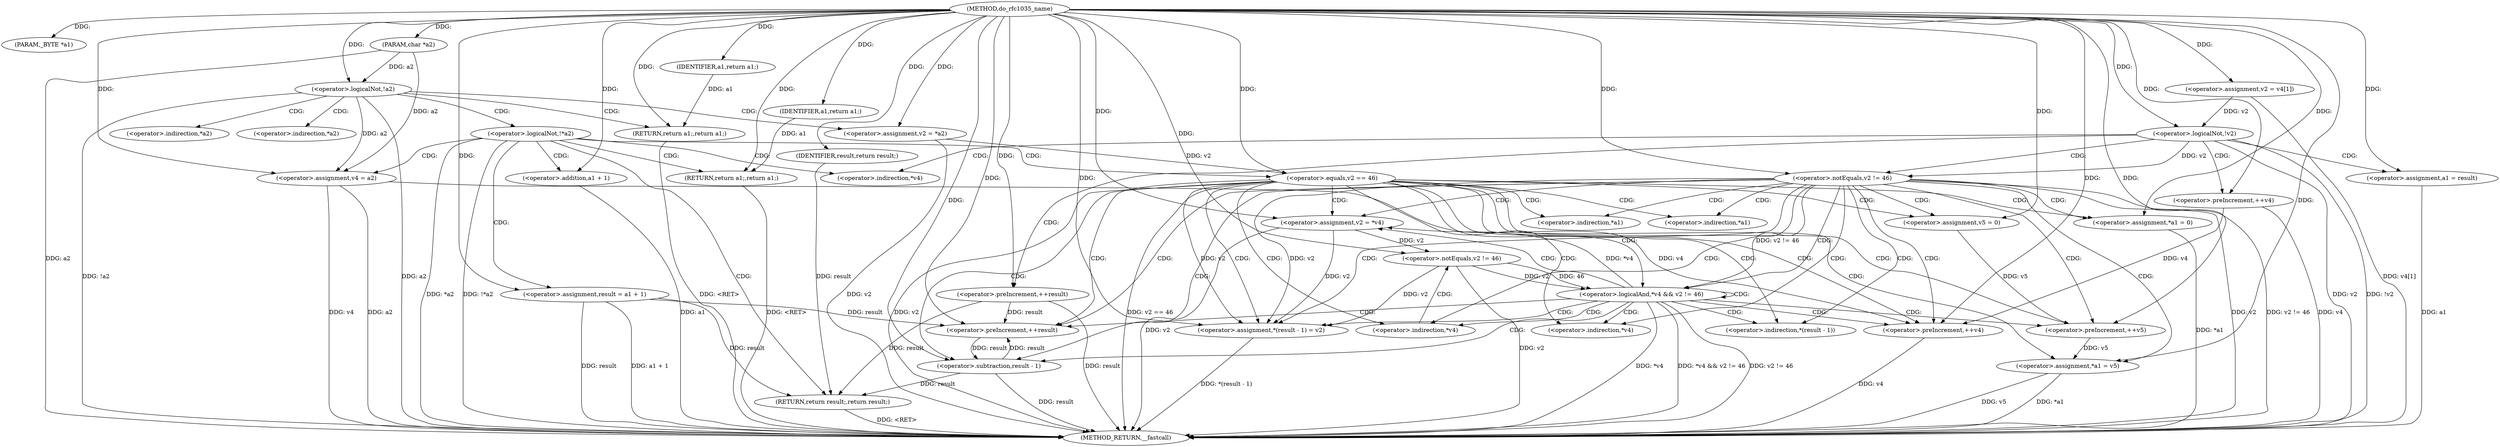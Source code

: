 digraph do_rfc1035_name {  
"1000105" [label = "(METHOD,do_rfc1035_name)" ]
"1000206" [label = "(METHOD_RETURN,__fastcall)" ]
"1000106" [label = "(PARAM,_BYTE *a1)" ]
"1000107" [label = "(PARAM,char *a2)" ]
"1000114" [label = "(<operator>.logicalNot,!a2)" ]
"1000116" [label = "(RETURN,return a1;,return a1;)" ]
"1000117" [label = "(IDENTIFIER,a1,return a1;)" ]
"1000118" [label = "(<operator>.assignment,v2 = *a2)" ]
"1000123" [label = "(<operator>.logicalNot,!*a2)" ]
"1000126" [label = "(RETURN,return a1;,return a1;)" ]
"1000127" [label = "(IDENTIFIER,a1,return a1;)" ]
"1000128" [label = "(<operator>.assignment,result = a1 + 1)" ]
"1000130" [label = "(<operator>.addition,a1 + 1)" ]
"1000133" [label = "(<operator>.assignment,v4 = a2)" ]
"1000137" [label = "(<operator>.equals,v2 == 46)" ]
"1000142" [label = "(<operator>.assignment,v5 = 0)" ]
"1000147" [label = "(<operator>.preIncrement,++result)" ]
"1000149" [label = "(<operator>.preIncrement,++v4)" ]
"1000151" [label = "(<operator>.assignment,*(result - 1) = v2)" ]
"1000153" [label = "(<operator>.subtraction,result - 1)" ]
"1000157" [label = "(<operator>.assignment,v2 = *v4)" ]
"1000161" [label = "(<operator>.preIncrement,++v5)" ]
"1000163" [label = "(<operator>.logicalAnd,*v4 && v2 != 46)" ]
"1000166" [label = "(<operator>.notEquals,v2 != 46)" ]
"1000170" [label = "(<operator>.assignment,*a1 = v5)" ]
"1000176" [label = "(<operator>.assignment,*a1 = 0)" ]
"1000182" [label = "(<operator>.assignment,v2 = v4[1])" ]
"1000188" [label = "(<operator>.logicalNot,!v2)" ]
"1000191" [label = "(<operator>.assignment,a1 = result)" ]
"1000194" [label = "(<operator>.preIncrement,++v4)" ]
"1000196" [label = "(<operator>.preIncrement,++result)" ]
"1000199" [label = "(<operator>.notEquals,v2 != 46)" ]
"1000204" [label = "(RETURN,return result;,return result;)" ]
"1000205" [label = "(IDENTIFIER,result,return result;)" ]
"1000120" [label = "(<operator>.indirection,*a2)" ]
"1000124" [label = "(<operator>.indirection,*a2)" ]
"1000152" [label = "(<operator>.indirection,*(result - 1))" ]
"1000159" [label = "(<operator>.indirection,*v4)" ]
"1000164" [label = "(<operator>.indirection,*v4)" ]
"1000171" [label = "(<operator>.indirection,*a1)" ]
"1000174" [label = "(<operator>.indirection,*v4)" ]
"1000177" [label = "(<operator>.indirection,*a1)" ]
  "1000126" -> "1000206"  [ label = "DDG: <RET>"] 
  "1000116" -> "1000206"  [ label = "DDG: <RET>"] 
  "1000123" -> "1000206"  [ label = "DDG: *a2"] 
  "1000151" -> "1000206"  [ label = "DDG: *(result - 1)"] 
  "1000118" -> "1000206"  [ label = "DDG: v2"] 
  "1000137" -> "1000206"  [ label = "DDG: v2"] 
  "1000130" -> "1000206"  [ label = "DDG: a1"] 
  "1000114" -> "1000206"  [ label = "DDG: !a2"] 
  "1000194" -> "1000206"  [ label = "DDG: v4"] 
  "1000196" -> "1000206"  [ label = "DDG: result"] 
  "1000163" -> "1000206"  [ label = "DDG: *v4"] 
  "1000166" -> "1000206"  [ label = "DDG: v2"] 
  "1000107" -> "1000206"  [ label = "DDG: a2"] 
  "1000199" -> "1000206"  [ label = "DDG: v2"] 
  "1000199" -> "1000206"  [ label = "DDG: v2 != 46"] 
  "1000163" -> "1000206"  [ label = "DDG: *v4 && v2 != 46"] 
  "1000188" -> "1000206"  [ label = "DDG: v2"] 
  "1000163" -> "1000206"  [ label = "DDG: v2 != 46"] 
  "1000182" -> "1000206"  [ label = "DDG: v4[1]"] 
  "1000128" -> "1000206"  [ label = "DDG: a1 + 1"] 
  "1000137" -> "1000206"  [ label = "DDG: v2 == 46"] 
  "1000133" -> "1000206"  [ label = "DDG: v4"] 
  "1000149" -> "1000206"  [ label = "DDG: v4"] 
  "1000157" -> "1000206"  [ label = "DDG: v2"] 
  "1000114" -> "1000206"  [ label = "DDG: a2"] 
  "1000170" -> "1000206"  [ label = "DDG: *a1"] 
  "1000188" -> "1000206"  [ label = "DDG: !v2"] 
  "1000133" -> "1000206"  [ label = "DDG: a2"] 
  "1000191" -> "1000206"  [ label = "DDG: a1"] 
  "1000176" -> "1000206"  [ label = "DDG: *a1"] 
  "1000170" -> "1000206"  [ label = "DDG: v5"] 
  "1000128" -> "1000206"  [ label = "DDG: result"] 
  "1000153" -> "1000206"  [ label = "DDG: result"] 
  "1000123" -> "1000206"  [ label = "DDG: !*a2"] 
  "1000204" -> "1000206"  [ label = "DDG: <RET>"] 
  "1000105" -> "1000106"  [ label = "DDG: "] 
  "1000105" -> "1000107"  [ label = "DDG: "] 
  "1000107" -> "1000114"  [ label = "DDG: a2"] 
  "1000105" -> "1000114"  [ label = "DDG: "] 
  "1000117" -> "1000116"  [ label = "DDG: a1"] 
  "1000105" -> "1000116"  [ label = "DDG: "] 
  "1000105" -> "1000117"  [ label = "DDG: "] 
  "1000105" -> "1000118"  [ label = "DDG: "] 
  "1000127" -> "1000126"  [ label = "DDG: a1"] 
  "1000105" -> "1000126"  [ label = "DDG: "] 
  "1000105" -> "1000127"  [ label = "DDG: "] 
  "1000105" -> "1000128"  [ label = "DDG: "] 
  "1000105" -> "1000130"  [ label = "DDG: "] 
  "1000114" -> "1000133"  [ label = "DDG: a2"] 
  "1000107" -> "1000133"  [ label = "DDG: a2"] 
  "1000105" -> "1000133"  [ label = "DDG: "] 
  "1000118" -> "1000137"  [ label = "DDG: v2"] 
  "1000105" -> "1000137"  [ label = "DDG: "] 
  "1000105" -> "1000142"  [ label = "DDG: "] 
  "1000128" -> "1000147"  [ label = "DDG: result"] 
  "1000196" -> "1000147"  [ label = "DDG: result"] 
  "1000153" -> "1000147"  [ label = "DDG: result"] 
  "1000105" -> "1000147"  [ label = "DDG: "] 
  "1000133" -> "1000149"  [ label = "DDG: v4"] 
  "1000194" -> "1000149"  [ label = "DDG: v4"] 
  "1000105" -> "1000149"  [ label = "DDG: "] 
  "1000166" -> "1000151"  [ label = "DDG: v2"] 
  "1000199" -> "1000151"  [ label = "DDG: v2"] 
  "1000157" -> "1000151"  [ label = "DDG: v2"] 
  "1000137" -> "1000151"  [ label = "DDG: v2"] 
  "1000105" -> "1000151"  [ label = "DDG: "] 
  "1000147" -> "1000153"  [ label = "DDG: result"] 
  "1000105" -> "1000153"  [ label = "DDG: "] 
  "1000163" -> "1000157"  [ label = "DDG: *v4"] 
  "1000105" -> "1000157"  [ label = "DDG: "] 
  "1000142" -> "1000161"  [ label = "DDG: v5"] 
  "1000105" -> "1000161"  [ label = "DDG: "] 
  "1000199" -> "1000163"  [ label = "DDG: v2 != 46"] 
  "1000166" -> "1000163"  [ label = "DDG: v2"] 
  "1000166" -> "1000163"  [ label = "DDG: 46"] 
  "1000157" -> "1000166"  [ label = "DDG: v2"] 
  "1000105" -> "1000166"  [ label = "DDG: "] 
  "1000161" -> "1000170"  [ label = "DDG: v5"] 
  "1000105" -> "1000170"  [ label = "DDG: "] 
  "1000105" -> "1000176"  [ label = "DDG: "] 
  "1000105" -> "1000182"  [ label = "DDG: "] 
  "1000182" -> "1000188"  [ label = "DDG: v2"] 
  "1000105" -> "1000188"  [ label = "DDG: "] 
  "1000105" -> "1000191"  [ label = "DDG: "] 
  "1000105" -> "1000194"  [ label = "DDG: "] 
  "1000105" -> "1000196"  [ label = "DDG: "] 
  "1000188" -> "1000199"  [ label = "DDG: v2"] 
  "1000105" -> "1000199"  [ label = "DDG: "] 
  "1000205" -> "1000204"  [ label = "DDG: result"] 
  "1000128" -> "1000204"  [ label = "DDG: result"] 
  "1000196" -> "1000204"  [ label = "DDG: result"] 
  "1000153" -> "1000204"  [ label = "DDG: result"] 
  "1000105" -> "1000205"  [ label = "DDG: "] 
  "1000114" -> "1000124"  [ label = "CDG: "] 
  "1000114" -> "1000123"  [ label = "CDG: "] 
  "1000114" -> "1000120"  [ label = "CDG: "] 
  "1000114" -> "1000118"  [ label = "CDG: "] 
  "1000114" -> "1000116"  [ label = "CDG: "] 
  "1000123" -> "1000174"  [ label = "CDG: "] 
  "1000123" -> "1000204"  [ label = "CDG: "] 
  "1000123" -> "1000128"  [ label = "CDG: "] 
  "1000123" -> "1000126"  [ label = "CDG: "] 
  "1000123" -> "1000137"  [ label = "CDG: "] 
  "1000123" -> "1000133"  [ label = "CDG: "] 
  "1000123" -> "1000130"  [ label = "CDG: "] 
  "1000137" -> "1000176"  [ label = "CDG: "] 
  "1000137" -> "1000171"  [ label = "CDG: "] 
  "1000137" -> "1000170"  [ label = "CDG: "] 
  "1000137" -> "1000164"  [ label = "CDG: "] 
  "1000137" -> "1000163"  [ label = "CDG: "] 
  "1000137" -> "1000161"  [ label = "CDG: "] 
  "1000137" -> "1000177"  [ label = "CDG: "] 
  "1000137" -> "1000142"  [ label = "CDG: "] 
  "1000137" -> "1000159"  [ label = "CDG: "] 
  "1000137" -> "1000157"  [ label = "CDG: "] 
  "1000137" -> "1000153"  [ label = "CDG: "] 
  "1000137" -> "1000152"  [ label = "CDG: "] 
  "1000137" -> "1000151"  [ label = "CDG: "] 
  "1000137" -> "1000149"  [ label = "CDG: "] 
  "1000137" -> "1000147"  [ label = "CDG: "] 
  "1000163" -> "1000164"  [ label = "CDG: "] 
  "1000163" -> "1000163"  [ label = "CDG: "] 
  "1000163" -> "1000161"  [ label = "CDG: "] 
  "1000163" -> "1000159"  [ label = "CDG: "] 
  "1000163" -> "1000157"  [ label = "CDG: "] 
  "1000163" -> "1000153"  [ label = "CDG: "] 
  "1000163" -> "1000152"  [ label = "CDG: "] 
  "1000163" -> "1000151"  [ label = "CDG: "] 
  "1000163" -> "1000149"  [ label = "CDG: "] 
  "1000163" -> "1000147"  [ label = "CDG: "] 
  "1000164" -> "1000166"  [ label = "CDG: "] 
  "1000188" -> "1000174"  [ label = "CDG: "] 
  "1000188" -> "1000191"  [ label = "CDG: "] 
  "1000188" -> "1000199"  [ label = "CDG: "] 
  "1000188" -> "1000196"  [ label = "CDG: "] 
  "1000188" -> "1000194"  [ label = "CDG: "] 
  "1000199" -> "1000176"  [ label = "CDG: "] 
  "1000199" -> "1000171"  [ label = "CDG: "] 
  "1000199" -> "1000170"  [ label = "CDG: "] 
  "1000199" -> "1000164"  [ label = "CDG: "] 
  "1000199" -> "1000163"  [ label = "CDG: "] 
  "1000199" -> "1000161"  [ label = "CDG: "] 
  "1000199" -> "1000177"  [ label = "CDG: "] 
  "1000199" -> "1000142"  [ label = "CDG: "] 
  "1000199" -> "1000159"  [ label = "CDG: "] 
  "1000199" -> "1000157"  [ label = "CDG: "] 
  "1000199" -> "1000153"  [ label = "CDG: "] 
  "1000199" -> "1000152"  [ label = "CDG: "] 
  "1000199" -> "1000151"  [ label = "CDG: "] 
  "1000199" -> "1000149"  [ label = "CDG: "] 
  "1000199" -> "1000147"  [ label = "CDG: "] 
}
